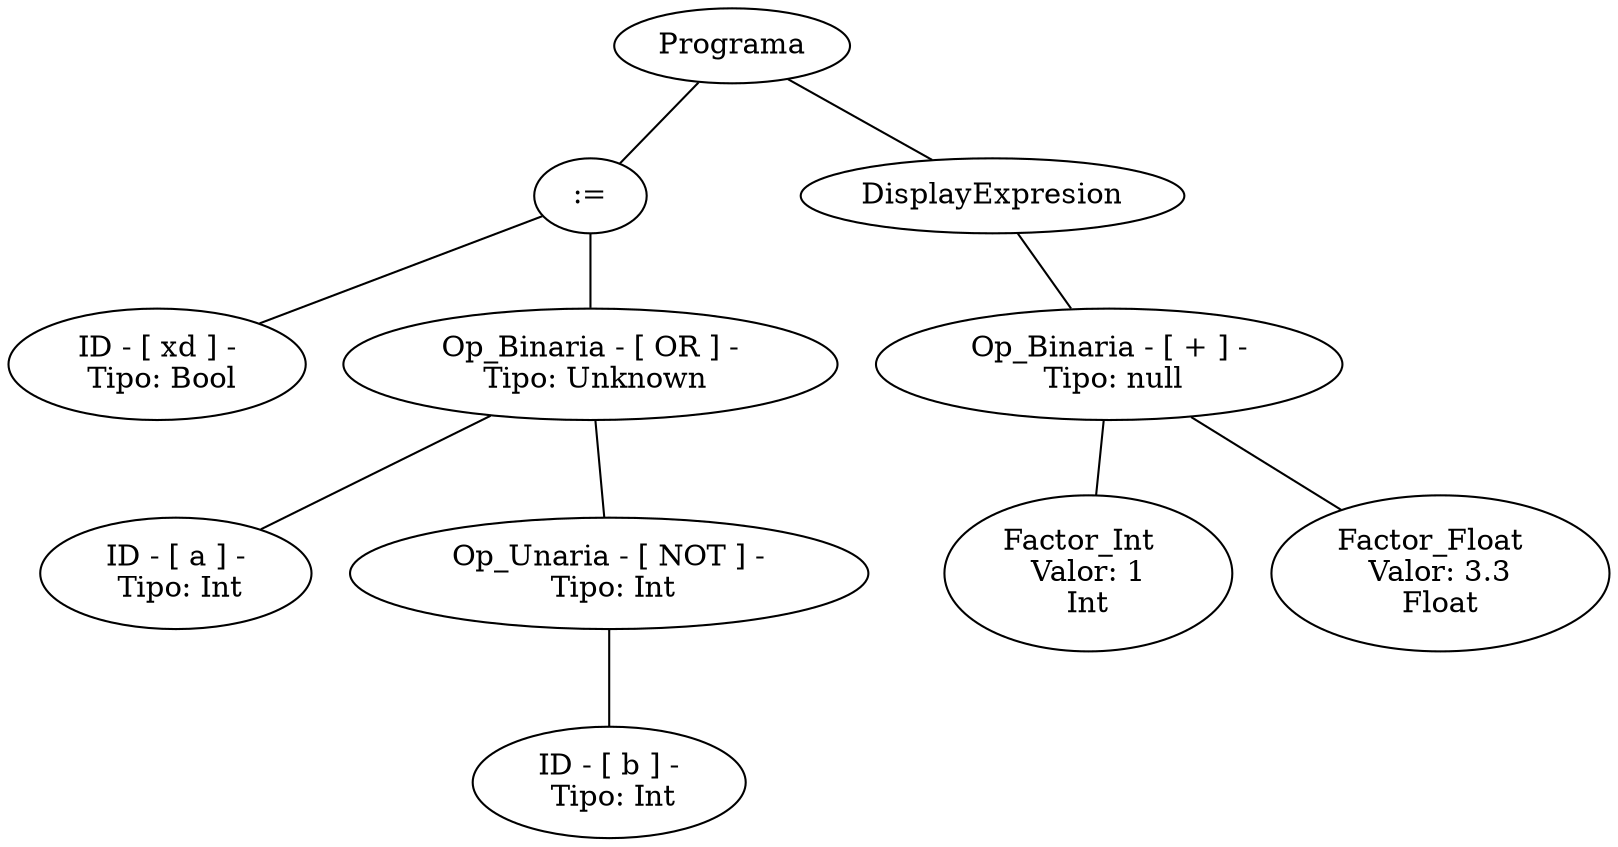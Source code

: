 graph G {nodo_1681433494[label="Programa"]
nodo_1299641336[label=":="]
nodo_1681433494--nodo_1299641336
nodo_1645995473[label=" ID - [ xd ] - 
 Tipo: Bool"]
nodo_1299641336--nodo_1645995473
nodo_1604839423[label=" Op_Binaria - [ OR ] - 
 Tipo: Unknown"]
nodo_1299641336--nodo_1604839423
nodo_2007328737[label=" ID - [ a ] - 
 Tipo: Int"]
nodo_1604839423--nodo_2007328737
nodo_1288354730[label=" Op_Unaria - [ NOT ] - 
 Tipo: Int"]
nodo_1604839423--nodo_1288354730
nodo_1936628443[label=" ID - [ b ] - 
 Tipo: Int"]
nodo_1288354730--nodo_1936628443
nodo_1673605040[label="DisplayExpresion"]
nodo_1681433494--nodo_1673605040
nodo_2117255219[label=" Op_Binaria - [ + ] - 
 Tipo: null"]
nodo_1673605040--nodo_2117255219
nodo_1161082381[label="Factor_Int  
 Valor: 1 
Int"]
nodo_2117255219--nodo_1161082381
nodo_1637506559[label="Factor_Float  
 Valor: 3.3 
Float"]
nodo_2117255219--nodo_1637506559
}
